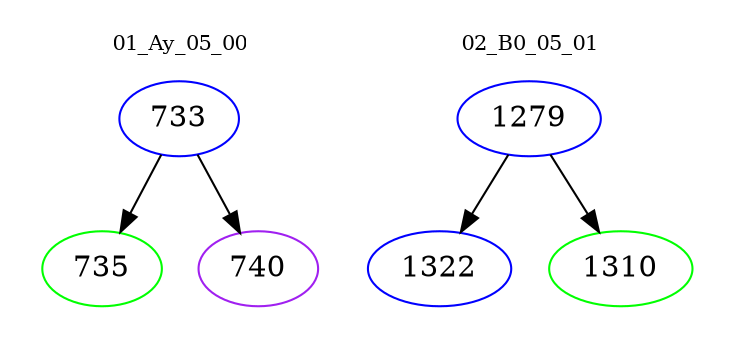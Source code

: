 digraph{
subgraph cluster_0 {
color = white
label = "01_Ay_05_00";
fontsize=10;
T0_733 [label="733", color="blue"]
T0_733 -> T0_735 [color="black"]
T0_735 [label="735", color="green"]
T0_733 -> T0_740 [color="black"]
T0_740 [label="740", color="purple"]
}
subgraph cluster_1 {
color = white
label = "02_B0_05_01";
fontsize=10;
T1_1279 [label="1279", color="blue"]
T1_1279 -> T1_1322 [color="black"]
T1_1322 [label="1322", color="blue"]
T1_1279 -> T1_1310 [color="black"]
T1_1310 [label="1310", color="green"]
}
}
